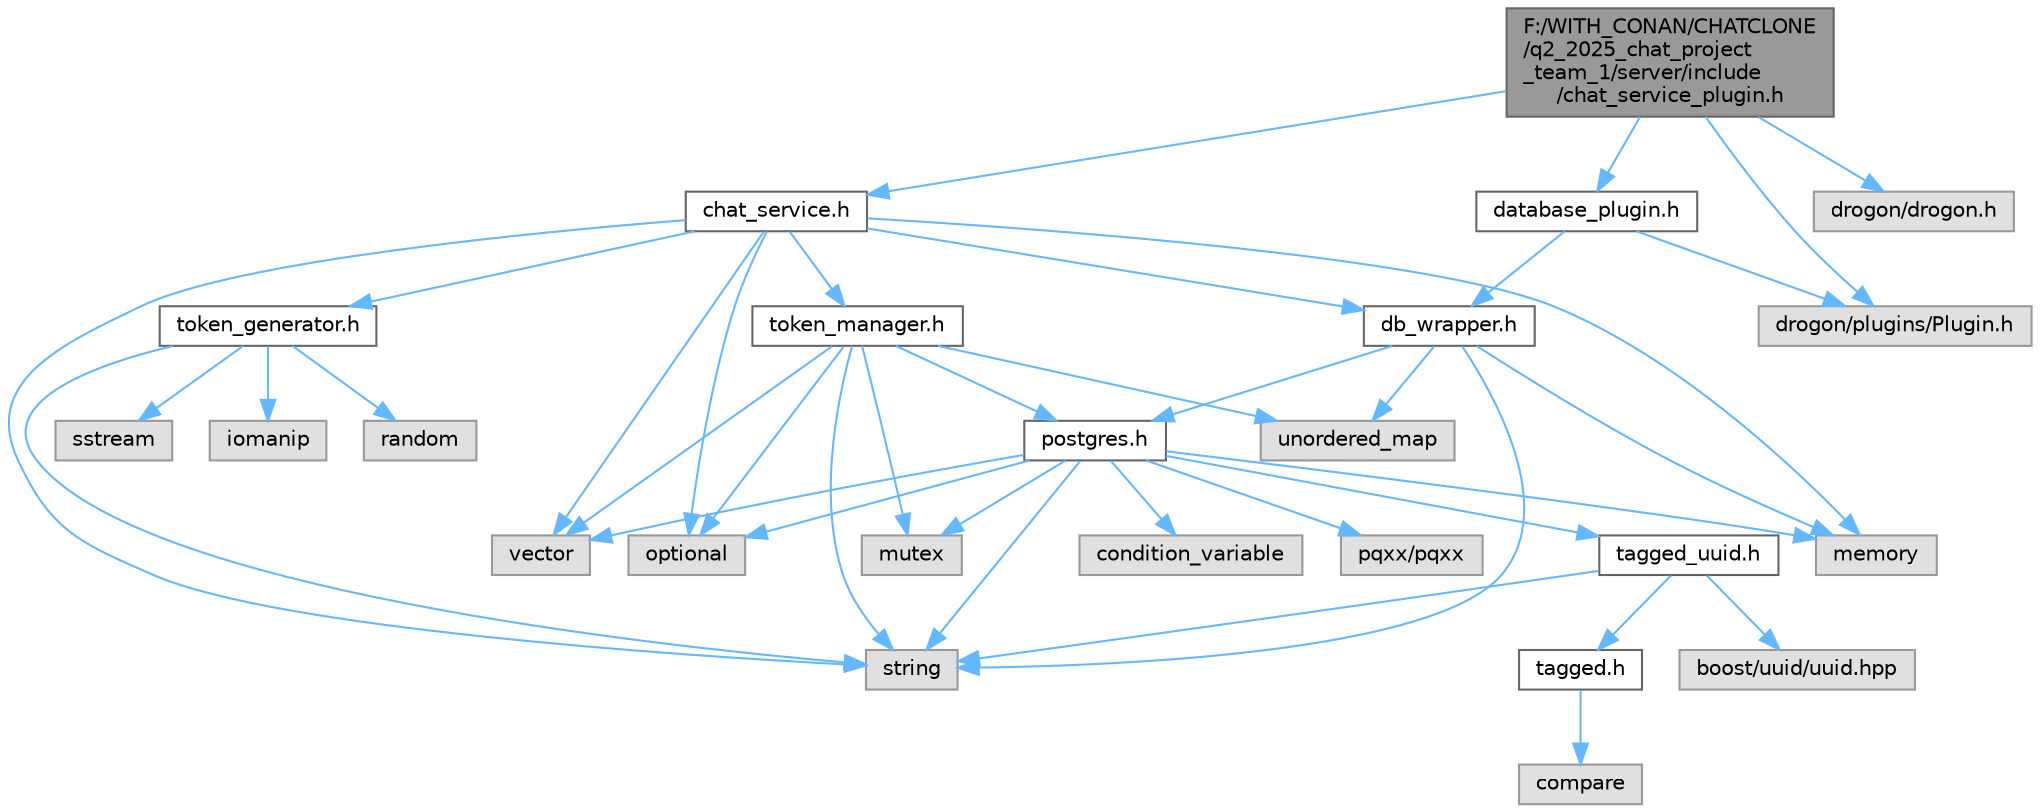 digraph "F:/WITH_CONAN/CHATCLONE/q2_2025_chat_project_team_1/server/include/chat_service_plugin.h"
{
 // LATEX_PDF_SIZE
  bgcolor="transparent";
  edge [fontname=Helvetica,fontsize=10,labelfontname=Helvetica,labelfontsize=10];
  node [fontname=Helvetica,fontsize=10,shape=box,height=0.2,width=0.4];
  Node1 [id="Node000001",label="F:/WITH_CONAN/CHATCLONE\l/q2_2025_chat_project\l_team_1/server/include\l/chat_service_plugin.h",height=0.2,width=0.4,color="gray40", fillcolor="grey60", style="filled", fontcolor="black",tooltip="Заголовочный файл для класса ChatServicePlugin, реализующего плагин для доступа к ChatService."];
  Node1 -> Node2 [id="edge1_Node000001_Node000002",color="steelblue1",style="solid",tooltip=" "];
  Node2 [id="Node000002",label="chat_service.h",height=0.2,width=0.4,color="grey40", fillcolor="white", style="filled",URL="$chat__service_8h.html",tooltip="Заголовочный файл для класса ChatService, предоставляющего интерфейс для управления чатом."];
  Node2 -> Node3 [id="edge2_Node000002_Node000003",color="steelblue1",style="solid",tooltip=" "];
  Node3 [id="Node000003",label="token_manager.h",height=0.2,width=0.4,color="grey40", fillcolor="white", style="filled",URL="$token__manager_8h.html",tooltip="Заголовочный файл для класса TokenManager, управляющего токенами аутентификации."];
  Node3 -> Node4 [id="edge3_Node000003_Node000004",color="steelblue1",style="solid",tooltip=" "];
  Node4 [id="Node000004",label="postgres.h",height=0.2,width=0.4,color="grey40", fillcolor="white", style="filled",URL="$postgres_8h.html",tooltip="Заголовочный файл, определяющий интерфейс для работы с базой данных PostgreSQL."];
  Node4 -> Node5 [id="edge4_Node000004_Node000005",color="steelblue1",style="solid",tooltip=" "];
  Node5 [id="Node000005",label="condition_variable",height=0.2,width=0.4,color="grey60", fillcolor="#E0E0E0", style="filled",tooltip=" "];
  Node4 -> Node6 [id="edge5_Node000004_Node000006",color="steelblue1",style="solid",tooltip=" "];
  Node6 [id="Node000006",label="pqxx/pqxx",height=0.2,width=0.4,color="grey60", fillcolor="#E0E0E0", style="filled",tooltip=" "];
  Node4 -> Node7 [id="edge6_Node000004_Node000007",color="steelblue1",style="solid",tooltip=" "];
  Node7 [id="Node000007",label="memory",height=0.2,width=0.4,color="grey60", fillcolor="#E0E0E0", style="filled",tooltip=" "];
  Node4 -> Node8 [id="edge7_Node000004_Node000008",color="steelblue1",style="solid",tooltip=" "];
  Node8 [id="Node000008",label="vector",height=0.2,width=0.4,color="grey60", fillcolor="#E0E0E0", style="filled",tooltip=" "];
  Node4 -> Node9 [id="edge8_Node000004_Node000009",color="steelblue1",style="solid",tooltip=" "];
  Node9 [id="Node000009",label="optional",height=0.2,width=0.4,color="grey60", fillcolor="#E0E0E0", style="filled",tooltip=" "];
  Node4 -> Node10 [id="edge9_Node000004_Node000010",color="steelblue1",style="solid",tooltip=" "];
  Node10 [id="Node000010",label="string",height=0.2,width=0.4,color="grey60", fillcolor="#E0E0E0", style="filled",tooltip=" "];
  Node4 -> Node11 [id="edge10_Node000004_Node000011",color="steelblue1",style="solid",tooltip=" "];
  Node11 [id="Node000011",label="mutex",height=0.2,width=0.4,color="grey60", fillcolor="#E0E0E0", style="filled",tooltip=" "];
  Node4 -> Node12 [id="edge11_Node000004_Node000012",color="steelblue1",style="solid",tooltip=" "];
  Node12 [id="Node000012",label="tagged_uuid.h",height=0.2,width=0.4,color="grey40", fillcolor="white", style="filled",URL="$tagged__uuid_8h.html",tooltip="Заголовочный файл, содержащий утилиты для работы с UUID."];
  Node12 -> Node13 [id="edge12_Node000012_Node000013",color="steelblue1",style="solid",tooltip=" "];
  Node13 [id="Node000013",label="boost/uuid/uuid.hpp",height=0.2,width=0.4,color="grey60", fillcolor="#E0E0E0", style="filled",tooltip=" "];
  Node12 -> Node10 [id="edge13_Node000012_Node000010",color="steelblue1",style="solid",tooltip=" "];
  Node12 -> Node14 [id="edge14_Node000012_Node000014",color="steelblue1",style="solid",tooltip=" "];
  Node14 [id="Node000014",label="tagged.h",height=0.2,width=0.4,color="grey40", fillcolor="white", style="filled",URL="$tagged_8h.html",tooltip="Заголовочный файл, содержащий общие утилиты и шаблоны классов."];
  Node14 -> Node15 [id="edge15_Node000014_Node000015",color="steelblue1",style="solid",tooltip=" "];
  Node15 [id="Node000015",label="compare",height=0.2,width=0.4,color="grey60", fillcolor="#E0E0E0", style="filled",tooltip=" "];
  Node3 -> Node11 [id="edge16_Node000003_Node000011",color="steelblue1",style="solid",tooltip=" "];
  Node3 -> Node9 [id="edge17_Node000003_Node000009",color="steelblue1",style="solid",tooltip=" "];
  Node3 -> Node10 [id="edge18_Node000003_Node000010",color="steelblue1",style="solid",tooltip=" "];
  Node3 -> Node16 [id="edge19_Node000003_Node000016",color="steelblue1",style="solid",tooltip=" "];
  Node16 [id="Node000016",label="unordered_map",height=0.2,width=0.4,color="grey60", fillcolor="#E0E0E0", style="filled",tooltip=" "];
  Node3 -> Node8 [id="edge20_Node000003_Node000008",color="steelblue1",style="solid",tooltip=" "];
  Node2 -> Node17 [id="edge21_Node000002_Node000017",color="steelblue1",style="solid",tooltip=" "];
  Node17 [id="Node000017",label="token_generator.h",height=0.2,width=0.4,color="grey40", fillcolor="white", style="filled",URL="$token__generator_8h.html",tooltip="Заголовочный файл, содержащий классы для генерации токенов."];
  Node17 -> Node18 [id="edge22_Node000017_Node000018",color="steelblue1",style="solid",tooltip=" "];
  Node18 [id="Node000018",label="iomanip",height=0.2,width=0.4,color="grey60", fillcolor="#E0E0E0", style="filled",tooltip=" "];
  Node17 -> Node19 [id="edge23_Node000017_Node000019",color="steelblue1",style="solid",tooltip=" "];
  Node19 [id="Node000019",label="random",height=0.2,width=0.4,color="grey60", fillcolor="#E0E0E0", style="filled",tooltip=" "];
  Node17 -> Node20 [id="edge24_Node000017_Node000020",color="steelblue1",style="solid",tooltip=" "];
  Node20 [id="Node000020",label="sstream",height=0.2,width=0.4,color="grey60", fillcolor="#E0E0E0", style="filled",tooltip=" "];
  Node17 -> Node10 [id="edge25_Node000017_Node000010",color="steelblue1",style="solid",tooltip=" "];
  Node2 -> Node21 [id="edge26_Node000002_Node000021",color="steelblue1",style="solid",tooltip=" "];
  Node21 [id="Node000021",label="db_wrapper.h",height=0.2,width=0.4,color="grey40", fillcolor="white", style="filled",URL="$db__wrapper_8h.html",tooltip="Заголовочный файл для класса IRCDBWrapper, предоставляющего интерфейс для взаимодействия с базой данн..."];
  Node21 -> Node10 [id="edge27_Node000021_Node000010",color="steelblue1",style="solid",tooltip=" "];
  Node21 -> Node16 [id="edge28_Node000021_Node000016",color="steelblue1",style="solid",tooltip=" "];
  Node21 -> Node7 [id="edge29_Node000021_Node000007",color="steelblue1",style="solid",tooltip=" "];
  Node21 -> Node4 [id="edge30_Node000021_Node000004",color="steelblue1",style="solid",tooltip=" "];
  Node2 -> Node7 [id="edge31_Node000002_Node000007",color="steelblue1",style="solid",tooltip=" "];
  Node2 -> Node9 [id="edge32_Node000002_Node000009",color="steelblue1",style="solid",tooltip=" "];
  Node2 -> Node10 [id="edge33_Node000002_Node000010",color="steelblue1",style="solid",tooltip=" "];
  Node2 -> Node8 [id="edge34_Node000002_Node000008",color="steelblue1",style="solid",tooltip=" "];
  Node1 -> Node22 [id="edge35_Node000001_Node000022",color="steelblue1",style="solid",tooltip=" "];
  Node22 [id="Node000022",label="database_plugin.h",height=0.2,width=0.4,color="grey40", fillcolor="white", style="filled",URL="$database__plugin_8h.html",tooltip="Заголовочный файл для класса DatabasePlugin, реализующего плагин для подключения к базе данных."];
  Node22 -> Node21 [id="edge36_Node000022_Node000021",color="steelblue1",style="solid",tooltip=" "];
  Node22 -> Node23 [id="edge37_Node000022_Node000023",color="steelblue1",style="solid",tooltip=" "];
  Node23 [id="Node000023",label="drogon/plugins/Plugin.h",height=0.2,width=0.4,color="grey60", fillcolor="#E0E0E0", style="filled",tooltip=" "];
  Node1 -> Node24 [id="edge38_Node000001_Node000024",color="steelblue1",style="solid",tooltip=" "];
  Node24 [id="Node000024",label="drogon/drogon.h",height=0.2,width=0.4,color="grey60", fillcolor="#E0E0E0", style="filled",tooltip=" "];
  Node1 -> Node23 [id="edge39_Node000001_Node000023",color="steelblue1",style="solid",tooltip=" "];
}
